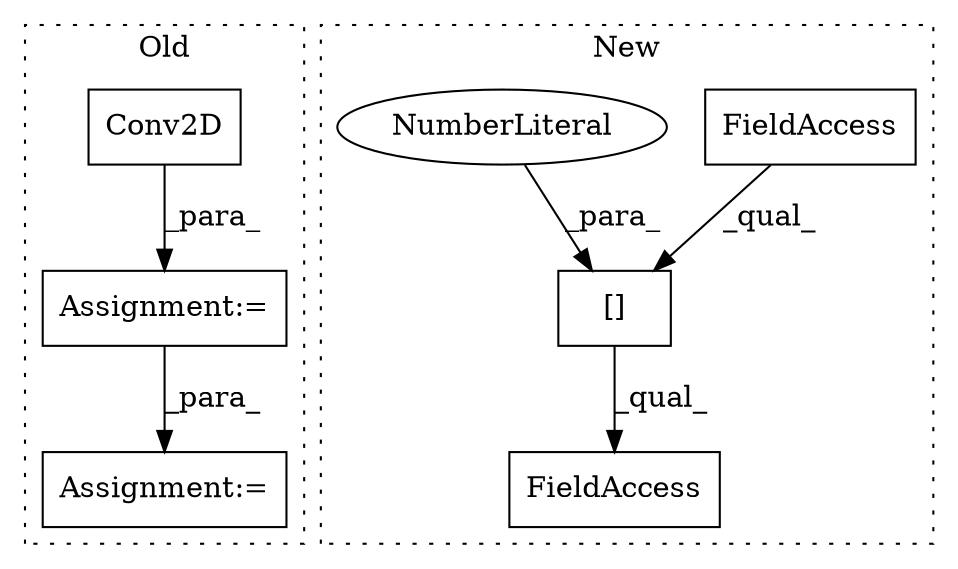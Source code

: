 digraph G {
subgraph cluster0 {
1 [label="Conv2D" a="32" s="2761,2806" l="7,1" shape="box"];
6 [label="Assignment:=" a="7" s="2954" l="2" shape="box"];
7 [label="Assignment:=" a="7" s="2760" l="1" shape="box"];
label = "Old";
style="dotted";
}
subgraph cluster1 {
2 [label="[]" a="2" s="3083,3097" l="13,1" shape="box"];
3 [label="FieldAccess" a="22" s="3083" l="12" shape="box"];
4 [label="FieldAccess" a="22" s="3083" l="21" shape="box"];
5 [label="NumberLiteral" a="34" s="3096" l="1" shape="ellipse"];
label = "New";
style="dotted";
}
1 -> 7 [label="_para_"];
2 -> 4 [label="_qual_"];
3 -> 2 [label="_qual_"];
5 -> 2 [label="_para_"];
7 -> 6 [label="_para_"];
}